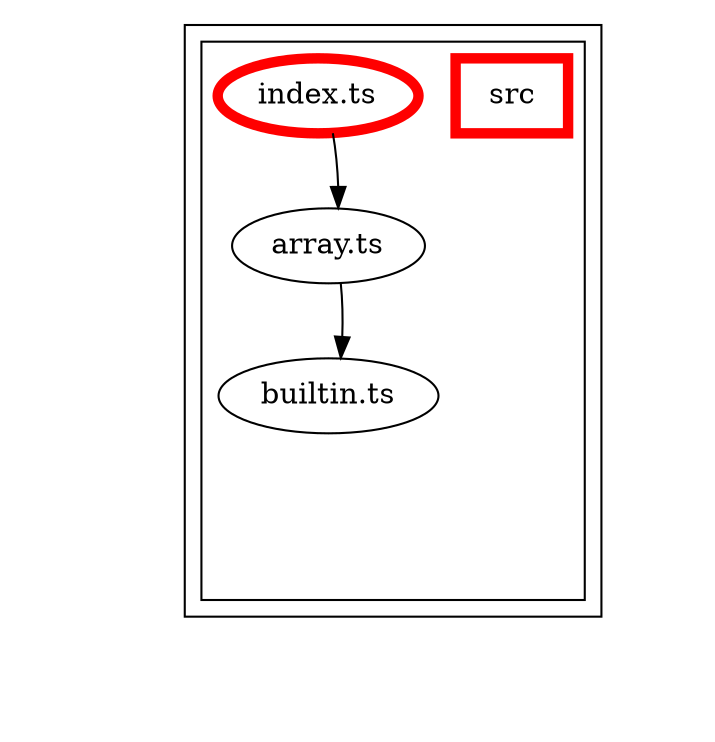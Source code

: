 digraph "dependency-graph-[object Object]" {
  compound = true;
  "dependency-graph-[object Object]" [
    style = "invis";
  ];
  "src/builtin.ts";
  "src/array.ts";
  subgraph "cluster_src" {
    color = "#000000";
    label = "";
    "name_src" [
      penwidth = 5;
      shape = "rectangle";
      color = "#ff0000";
      label = "src";
    ];
    "exit_src" [
      style = "invis";
    ];
    subgraph "cluster_src" {
      color = "#000000";
      label = "";
      "name_src" [
        penwidth = 5;
        shape = "rectangle";
        color = "#ff0000";
        label = "src";
      ];
      "exit_src" [
        style = "invis";
      ];
      "src/array.ts" [
        label = "array.ts";
      ];
      "src/builtin.ts" [
        label = "builtin.ts";
      ];
      "src/index.ts" [
        label = "index.ts";
        color = "#ff0000";
        penwidth = 5;
      ];
      "src/array.ts" -> "exit_src" [
        style = "invis";
      ];
      "src/builtin.ts" -> "exit_src" [
        style = "invis";
      ];
      "src/index.ts" -> "exit_src" [
        style = "invis";
      ];
    }
    "exit_src" -> "exit_src" [
      style = "invis";
    ];
    "exit_src" -> "exit_src" [
      style = "invis";
    ];
    "exit_src" -> "exit_src" [
      style = "invis";
    ];
  }
  "exit_src" -> "dependency-graph-[object Object]" [
    style = "invis";
  ];
  "src/array.ts" -> "src/builtin.ts" [
    style = "invis";
  ];
  "src/array.ts" -> "src/builtin.ts" [
    style = "solid";
    ltail = "cluster_src/array.ts";
    lhead = "cluster_src/builtin.ts";
    color = "black";
  ];
  "src/index.ts" -> "src/array.ts" [
    style = "invis";
  ];
  "src/index.ts" -> "src/array.ts" [
    style = "solid";
    ltail = "cluster_src/index.ts";
    lhead = "cluster_src/array.ts";
    color = "black";
  ];
}